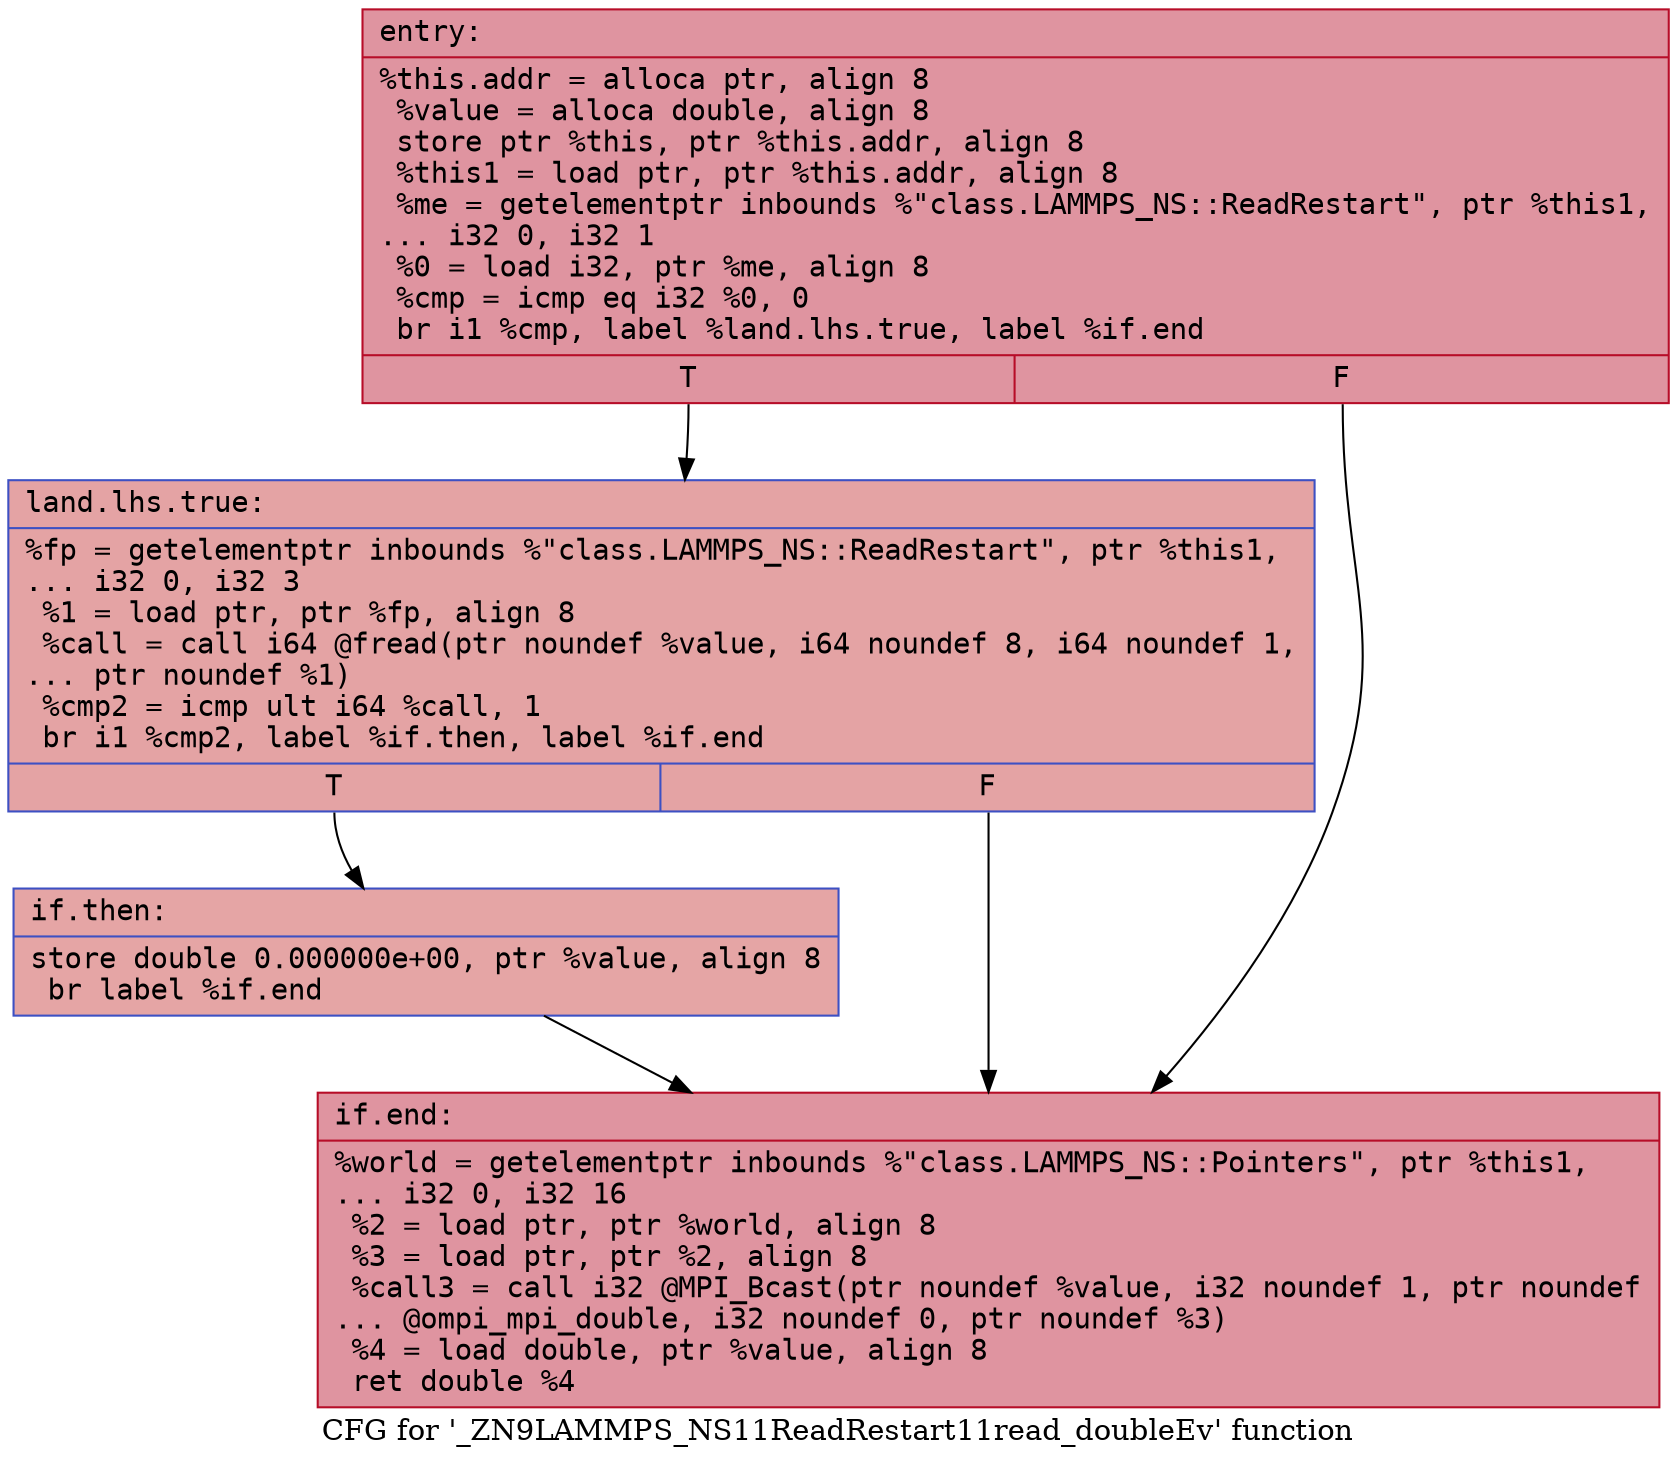 digraph "CFG for '_ZN9LAMMPS_NS11ReadRestart11read_doubleEv' function" {
	label="CFG for '_ZN9LAMMPS_NS11ReadRestart11read_doubleEv' function";

	Node0x55bc18c79f30 [shape=record,color="#b70d28ff", style=filled, fillcolor="#b70d2870" fontname="Courier",label="{entry:\l|  %this.addr = alloca ptr, align 8\l  %value = alloca double, align 8\l  store ptr %this, ptr %this.addr, align 8\l  %this1 = load ptr, ptr %this.addr, align 8\l  %me = getelementptr inbounds %\"class.LAMMPS_NS::ReadRestart\", ptr %this1,\l... i32 0, i32 1\l  %0 = load i32, ptr %me, align 8\l  %cmp = icmp eq i32 %0, 0\l  br i1 %cmp, label %land.lhs.true, label %if.end\l|{<s0>T|<s1>F}}"];
	Node0x55bc18c79f30:s0 -> Node0x55bc18c7a380[tooltip="entry -> land.lhs.true\nProbability 37.50%" ];
	Node0x55bc18c79f30:s1 -> Node0x55bc18c7a400[tooltip="entry -> if.end\nProbability 62.50%" ];
	Node0x55bc18c7a380 [shape=record,color="#3d50c3ff", style=filled, fillcolor="#c32e3170" fontname="Courier",label="{land.lhs.true:\l|  %fp = getelementptr inbounds %\"class.LAMMPS_NS::ReadRestart\", ptr %this1,\l... i32 0, i32 3\l  %1 = load ptr, ptr %fp, align 8\l  %call = call i64 @fread(ptr noundef %value, i64 noundef 8, i64 noundef 1,\l... ptr noundef %1)\l  %cmp2 = icmp ult i64 %call, 1\l  br i1 %cmp2, label %if.then, label %if.end\l|{<s0>T|<s1>F}}"];
	Node0x55bc18c7a380:s0 -> Node0x55bc18c7a820[tooltip="land.lhs.true -> if.then\nProbability 50.00%" ];
	Node0x55bc18c7a380:s1 -> Node0x55bc18c7a400[tooltip="land.lhs.true -> if.end\nProbability 50.00%" ];
	Node0x55bc18c7a820 [shape=record,color="#3d50c3ff", style=filled, fillcolor="#c5333470" fontname="Courier",label="{if.then:\l|  store double 0.000000e+00, ptr %value, align 8\l  br label %if.end\l}"];
	Node0x55bc18c7a820 -> Node0x55bc18c7a400[tooltip="if.then -> if.end\nProbability 100.00%" ];
	Node0x55bc18c7a400 [shape=record,color="#b70d28ff", style=filled, fillcolor="#b70d2870" fontname="Courier",label="{if.end:\l|  %world = getelementptr inbounds %\"class.LAMMPS_NS::Pointers\", ptr %this1,\l... i32 0, i32 16\l  %2 = load ptr, ptr %world, align 8\l  %3 = load ptr, ptr %2, align 8\l  %call3 = call i32 @MPI_Bcast(ptr noundef %value, i32 noundef 1, ptr noundef\l... @ompi_mpi_double, i32 noundef 0, ptr noundef %3)\l  %4 = load double, ptr %value, align 8\l  ret double %4\l}"];
}
